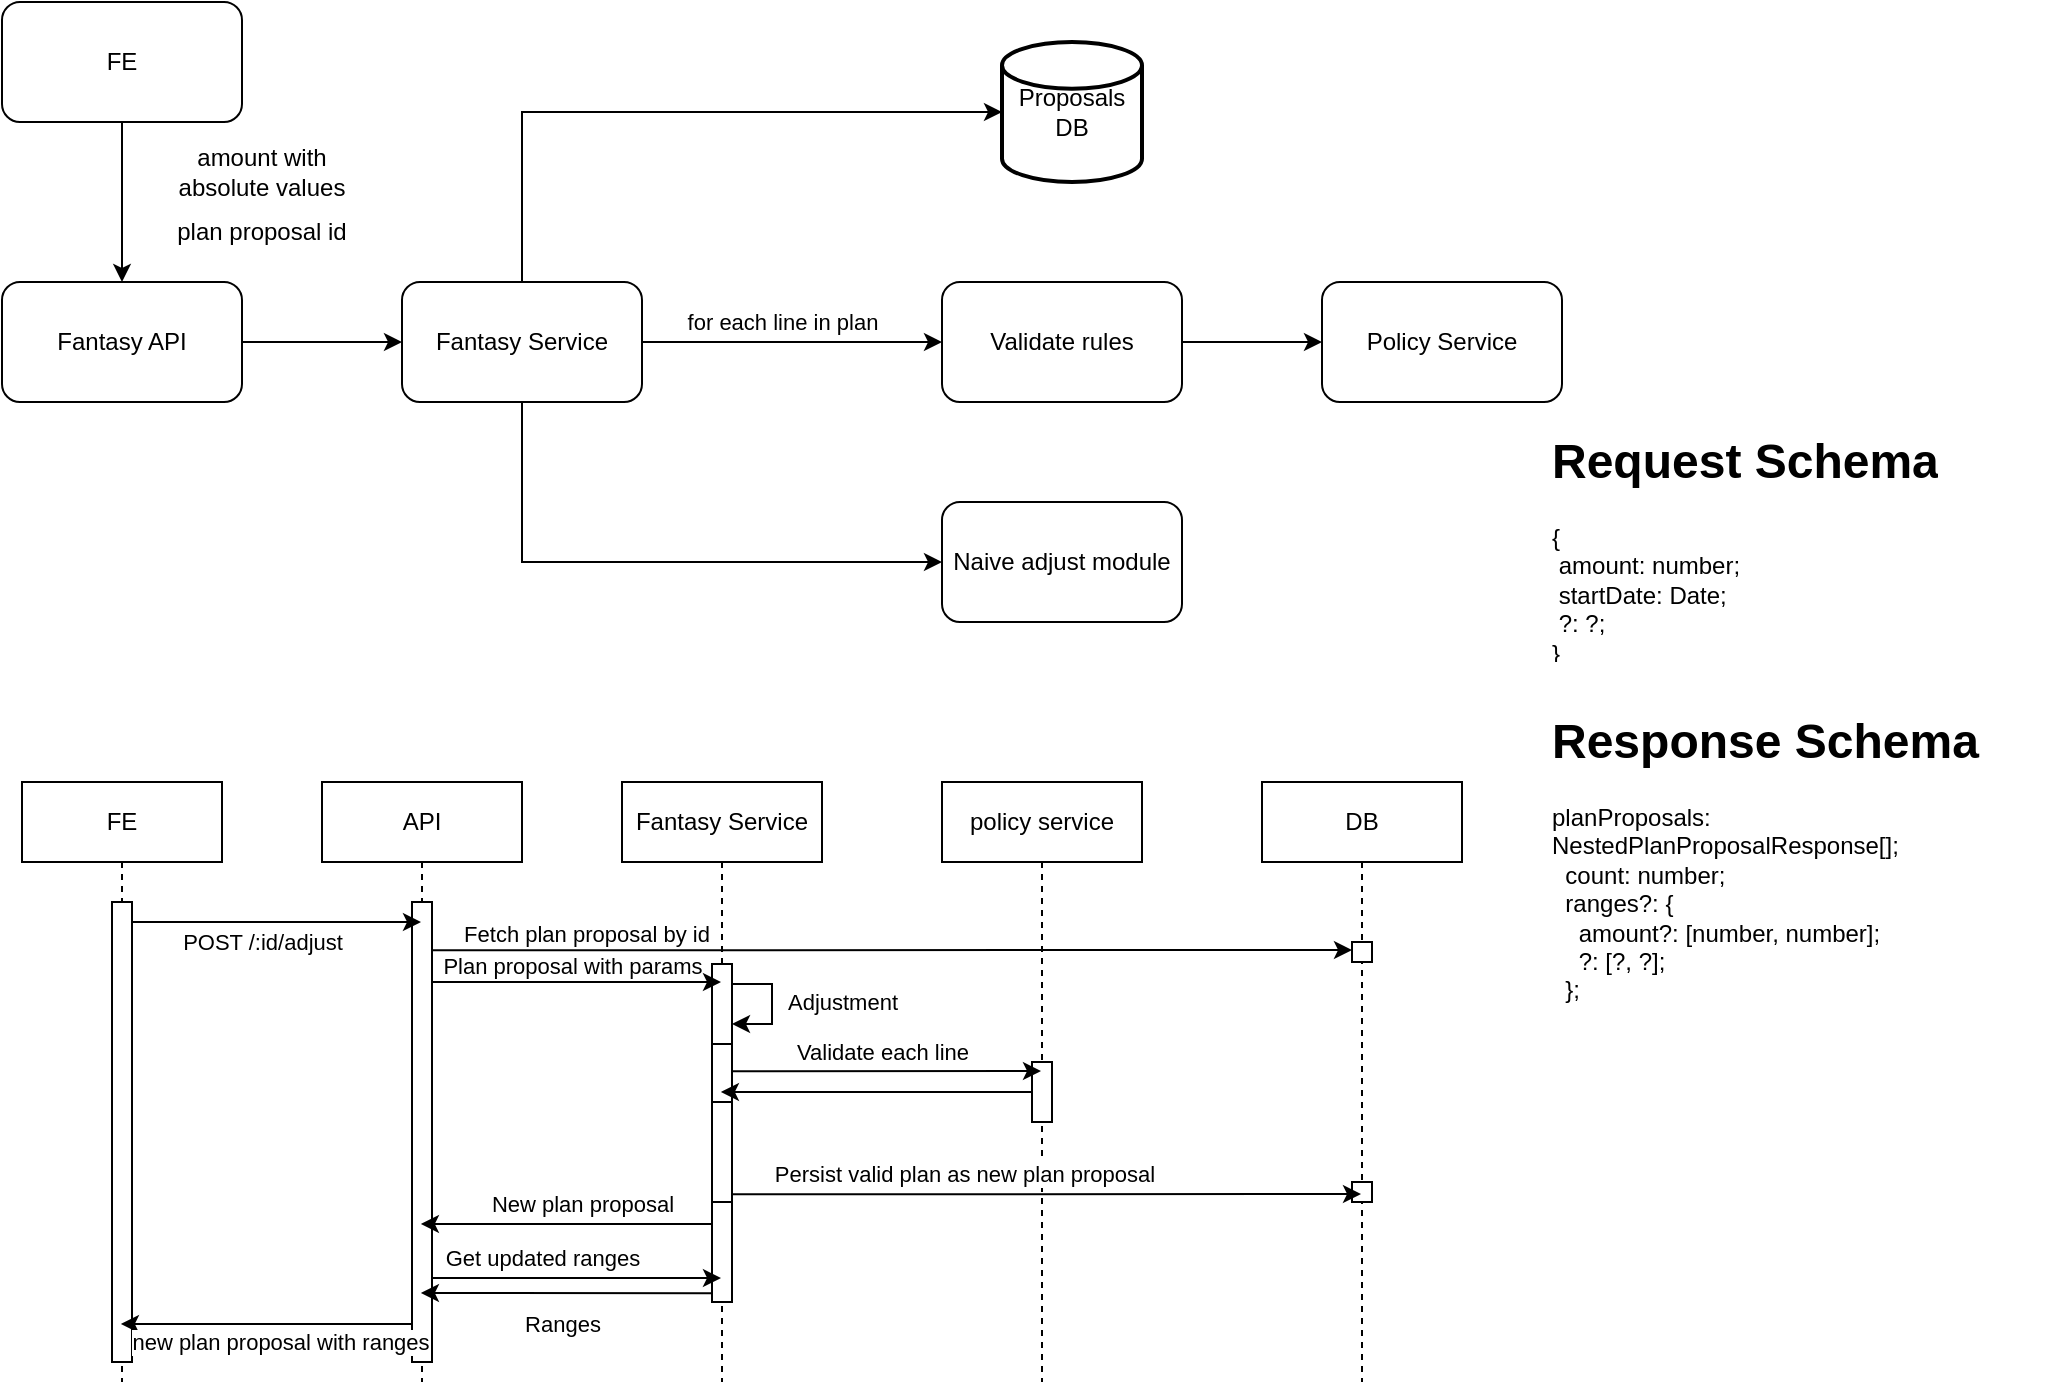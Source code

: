 <mxfile version="21.3.3" type="github">
  <diagram name="Page-1" id="6-jWXysLUgUMA5KTSQjJ">
    <mxGraphModel dx="1065" dy="718" grid="1" gridSize="10" guides="1" tooltips="1" connect="1" arrows="1" fold="1" page="1" pageScale="1" pageWidth="1169" pageHeight="827" math="0" shadow="0">
      <root>
        <mxCell id="0" />
        <mxCell id="1" parent="0" />
        <mxCell id="uTir8kQJI2ofQs20XQUx-3" value="" style="edgeStyle=orthogonalEdgeStyle;rounded=0;orthogonalLoop=1;jettySize=auto;html=1;" edge="1" parent="1" source="uTir8kQJI2ofQs20XQUx-1" target="uTir8kQJI2ofQs20XQUx-2">
          <mxGeometry relative="1" as="geometry" />
        </mxCell>
        <mxCell id="uTir8kQJI2ofQs20XQUx-1" value="FE" style="rounded=1;whiteSpace=wrap;html=1;" vertex="1" parent="1">
          <mxGeometry x="130" y="70" width="120" height="60" as="geometry" />
        </mxCell>
        <mxCell id="uTir8kQJI2ofQs20XQUx-6" style="edgeStyle=orthogonalEdgeStyle;rounded=0;orthogonalLoop=1;jettySize=auto;html=1;exitX=0.5;exitY=1;exitDx=0;exitDy=0;entryX=0;entryY=0.5;entryDx=0;entryDy=0;" edge="1" parent="1" source="uTir8kQJI2ofQs20XQUx-17" target="uTir8kQJI2ofQs20XQUx-4">
          <mxGeometry relative="1" as="geometry" />
        </mxCell>
        <mxCell id="uTir8kQJI2ofQs20XQUx-18" value="" style="edgeStyle=orthogonalEdgeStyle;rounded=0;orthogonalLoop=1;jettySize=auto;html=1;" edge="1" parent="1" source="uTir8kQJI2ofQs20XQUx-2" target="uTir8kQJI2ofQs20XQUx-17">
          <mxGeometry relative="1" as="geometry" />
        </mxCell>
        <mxCell id="uTir8kQJI2ofQs20XQUx-2" value="Fantasy API" style="rounded=1;whiteSpace=wrap;html=1;" vertex="1" parent="1">
          <mxGeometry x="130" y="210" width="120" height="60" as="geometry" />
        </mxCell>
        <mxCell id="uTir8kQJI2ofQs20XQUx-9" value="" style="edgeStyle=orthogonalEdgeStyle;rounded=0;orthogonalLoop=1;jettySize=auto;html=1;" edge="1" parent="1" source="uTir8kQJI2ofQs20XQUx-17" target="uTir8kQJI2ofQs20XQUx-8">
          <mxGeometry relative="1" as="geometry">
            <mxPoint x="560" y="250" as="sourcePoint" />
          </mxGeometry>
        </mxCell>
        <mxCell id="uTir8kQJI2ofQs20XQUx-19" value="for each line in plan" style="edgeLabel;html=1;align=center;verticalAlign=middle;resizable=0;points=[];" vertex="1" connectable="0" parent="uTir8kQJI2ofQs20XQUx-9">
          <mxGeometry x="-0.414" y="3" relative="1" as="geometry">
            <mxPoint x="26" y="-7" as="offset" />
          </mxGeometry>
        </mxCell>
        <mxCell id="uTir8kQJI2ofQs20XQUx-4" value="Naive adjust module" style="rounded=1;whiteSpace=wrap;html=1;" vertex="1" parent="1">
          <mxGeometry x="600" y="320" width="120" height="60" as="geometry" />
        </mxCell>
        <mxCell id="uTir8kQJI2ofQs20XQUx-21" style="edgeStyle=orthogonalEdgeStyle;rounded=0;orthogonalLoop=1;jettySize=auto;html=1;" edge="1" parent="1" source="uTir8kQJI2ofQs20XQUx-8" target="uTir8kQJI2ofQs20XQUx-15">
          <mxGeometry relative="1" as="geometry" />
        </mxCell>
        <mxCell id="uTir8kQJI2ofQs20XQUx-8" value="Validate rules" style="rounded=1;whiteSpace=wrap;html=1;" vertex="1" parent="1">
          <mxGeometry x="600" y="210" width="120" height="60" as="geometry" />
        </mxCell>
        <mxCell id="uTir8kQJI2ofQs20XQUx-13" value="amount with absolute values" style="text;html=1;strokeColor=none;fillColor=none;align=center;verticalAlign=middle;whiteSpace=wrap;rounded=0;" vertex="1" parent="1">
          <mxGeometry x="210" y="140" width="100" height="30" as="geometry" />
        </mxCell>
        <mxCell id="uTir8kQJI2ofQs20XQUx-14" value="plan proposal id" style="text;html=1;strokeColor=none;fillColor=none;align=center;verticalAlign=middle;whiteSpace=wrap;rounded=0;" vertex="1" parent="1">
          <mxGeometry x="210" y="170" width="100" height="30" as="geometry" />
        </mxCell>
        <mxCell id="uTir8kQJI2ofQs20XQUx-15" value="Policy Service" style="whiteSpace=wrap;html=1;rounded=1;" vertex="1" parent="1">
          <mxGeometry x="790" y="210" width="120" height="60" as="geometry" />
        </mxCell>
        <mxCell id="uTir8kQJI2ofQs20XQUx-24" style="edgeStyle=orthogonalEdgeStyle;rounded=0;orthogonalLoop=1;jettySize=auto;html=1;entryX=0;entryY=0.5;entryDx=0;entryDy=0;entryPerimeter=0;exitX=0.5;exitY=0;exitDx=0;exitDy=0;" edge="1" parent="1" source="uTir8kQJI2ofQs20XQUx-17" target="uTir8kQJI2ofQs20XQUx-23">
          <mxGeometry relative="1" as="geometry" />
        </mxCell>
        <mxCell id="uTir8kQJI2ofQs20XQUx-17" value="Fantasy Service" style="whiteSpace=wrap;html=1;rounded=1;" vertex="1" parent="1">
          <mxGeometry x="330" y="210" width="120" height="60" as="geometry" />
        </mxCell>
        <mxCell id="uTir8kQJI2ofQs20XQUx-22" value="FE" style="shape=umlLifeline;perimeter=lifelinePerimeter;whiteSpace=wrap;html=1;container=1;dropTarget=0;collapsible=0;recursiveResize=0;outlineConnect=0;portConstraint=eastwest;newEdgeStyle={&quot;edgeStyle&quot;:&quot;elbowEdgeStyle&quot;,&quot;elbow&quot;:&quot;vertical&quot;,&quot;curved&quot;:0,&quot;rounded&quot;:0};" vertex="1" parent="1">
          <mxGeometry x="140" y="460" width="100" height="300" as="geometry" />
        </mxCell>
        <mxCell id="uTir8kQJI2ofQs20XQUx-26" value="" style="html=1;points=[];perimeter=orthogonalPerimeter;outlineConnect=0;targetShapes=umlLifeline;portConstraint=eastwest;newEdgeStyle={&quot;edgeStyle&quot;:&quot;elbowEdgeStyle&quot;,&quot;elbow&quot;:&quot;vertical&quot;,&quot;curved&quot;:0,&quot;rounded&quot;:0};" vertex="1" parent="uTir8kQJI2ofQs20XQUx-22">
          <mxGeometry x="45" y="60" width="10" height="230" as="geometry" />
        </mxCell>
        <mxCell id="uTir8kQJI2ofQs20XQUx-23" value="Proposals DB" style="strokeWidth=2;html=1;shape=mxgraph.flowchart.database;whiteSpace=wrap;" vertex="1" parent="1">
          <mxGeometry x="630" y="90" width="70" height="70" as="geometry" />
        </mxCell>
        <mxCell id="uTir8kQJI2ofQs20XQUx-27" value="API" style="shape=umlLifeline;perimeter=lifelinePerimeter;whiteSpace=wrap;html=1;container=1;dropTarget=0;collapsible=0;recursiveResize=0;outlineConnect=0;portConstraint=eastwest;newEdgeStyle={&quot;edgeStyle&quot;:&quot;elbowEdgeStyle&quot;,&quot;elbow&quot;:&quot;vertical&quot;,&quot;curved&quot;:0,&quot;rounded&quot;:0};" vertex="1" parent="1">
          <mxGeometry x="290" y="460" width="100" height="300" as="geometry" />
        </mxCell>
        <mxCell id="uTir8kQJI2ofQs20XQUx-28" value="" style="html=1;points=[];perimeter=orthogonalPerimeter;outlineConnect=0;targetShapes=umlLifeline;portConstraint=eastwest;newEdgeStyle={&quot;edgeStyle&quot;:&quot;elbowEdgeStyle&quot;,&quot;elbow&quot;:&quot;vertical&quot;,&quot;curved&quot;:0,&quot;rounded&quot;:0};" vertex="1" parent="uTir8kQJI2ofQs20XQUx-27">
          <mxGeometry x="45" y="60" width="10" height="230" as="geometry" />
        </mxCell>
        <mxCell id="uTir8kQJI2ofQs20XQUx-29" value="Fantasy Service" style="shape=umlLifeline;perimeter=lifelinePerimeter;whiteSpace=wrap;html=1;container=1;dropTarget=0;collapsible=0;recursiveResize=0;outlineConnect=0;portConstraint=eastwest;newEdgeStyle={&quot;edgeStyle&quot;:&quot;elbowEdgeStyle&quot;,&quot;elbow&quot;:&quot;vertical&quot;,&quot;curved&quot;:0,&quot;rounded&quot;:0};" vertex="1" parent="1">
          <mxGeometry x="440" y="460" width="100" height="300" as="geometry" />
        </mxCell>
        <mxCell id="uTir8kQJI2ofQs20XQUx-30" value="" style="html=1;points=[];perimeter=orthogonalPerimeter;outlineConnect=0;targetShapes=umlLifeline;portConstraint=eastwest;newEdgeStyle={&quot;edgeStyle&quot;:&quot;elbowEdgeStyle&quot;,&quot;elbow&quot;:&quot;vertical&quot;,&quot;curved&quot;:0,&quot;rounded&quot;:0};" vertex="1" parent="uTir8kQJI2ofQs20XQUx-29">
          <mxGeometry x="45" y="91" width="10" height="40" as="geometry" />
        </mxCell>
        <mxCell id="uTir8kQJI2ofQs20XQUx-37" value="Adjustment" style="edgeStyle=elbowEdgeStyle;rounded=0;orthogonalLoop=1;jettySize=auto;html=1;elbow=horizontal;curved=0;" edge="1" parent="uTir8kQJI2ofQs20XQUx-29" source="uTir8kQJI2ofQs20XQUx-30" target="uTir8kQJI2ofQs20XQUx-30">
          <mxGeometry y="35" relative="1" as="geometry">
            <mxPoint y="-1" as="offset" />
          </mxGeometry>
        </mxCell>
        <mxCell id="uTir8kQJI2ofQs20XQUx-41" value="" style="html=1;points=[];perimeter=orthogonalPerimeter;outlineConnect=0;targetShapes=umlLifeline;portConstraint=eastwest;newEdgeStyle={&quot;edgeStyle&quot;:&quot;elbowEdgeStyle&quot;,&quot;elbow&quot;:&quot;vertical&quot;,&quot;curved&quot;:0,&quot;rounded&quot;:0};" vertex="1" parent="uTir8kQJI2ofQs20XQUx-29">
          <mxGeometry x="45" y="131" width="10" height="50" as="geometry" />
        </mxCell>
        <mxCell id="uTir8kQJI2ofQs20XQUx-48" value="" style="html=1;points=[];perimeter=orthogonalPerimeter;outlineConnect=0;targetShapes=umlLifeline;portConstraint=eastwest;newEdgeStyle={&quot;edgeStyle&quot;:&quot;elbowEdgeStyle&quot;,&quot;elbow&quot;:&quot;vertical&quot;,&quot;curved&quot;:0,&quot;rounded&quot;:0};" vertex="1" parent="uTir8kQJI2ofQs20XQUx-29">
          <mxGeometry x="45" y="160" width="10" height="50" as="geometry" />
        </mxCell>
        <mxCell id="uTir8kQJI2ofQs20XQUx-58" value="" style="html=1;points=[];perimeter=orthogonalPerimeter;outlineConnect=0;targetShapes=umlLifeline;portConstraint=eastwest;newEdgeStyle={&quot;edgeStyle&quot;:&quot;elbowEdgeStyle&quot;,&quot;elbow&quot;:&quot;vertical&quot;,&quot;curved&quot;:0,&quot;rounded&quot;:0};" vertex="1" parent="uTir8kQJI2ofQs20XQUx-29">
          <mxGeometry x="45" y="210" width="10" height="50" as="geometry" />
        </mxCell>
        <mxCell id="uTir8kQJI2ofQs20XQUx-35" value="policy service" style="shape=umlLifeline;perimeter=lifelinePerimeter;whiteSpace=wrap;html=1;container=1;dropTarget=0;collapsible=0;recursiveResize=0;outlineConnect=0;portConstraint=eastwest;newEdgeStyle={&quot;edgeStyle&quot;:&quot;elbowEdgeStyle&quot;,&quot;elbow&quot;:&quot;vertical&quot;,&quot;curved&quot;:0,&quot;rounded&quot;:0};" vertex="1" parent="1">
          <mxGeometry x="600" y="460" width="100" height="300" as="geometry" />
        </mxCell>
        <mxCell id="uTir8kQJI2ofQs20XQUx-36" value="" style="html=1;points=[];perimeter=orthogonalPerimeter;outlineConnect=0;targetShapes=umlLifeline;portConstraint=eastwest;newEdgeStyle={&quot;edgeStyle&quot;:&quot;elbowEdgeStyle&quot;,&quot;elbow&quot;:&quot;vertical&quot;,&quot;curved&quot;:0,&quot;rounded&quot;:0};" vertex="1" parent="uTir8kQJI2ofQs20XQUx-35">
          <mxGeometry x="45" y="140" width="10" height="30" as="geometry" />
        </mxCell>
        <mxCell id="uTir8kQJI2ofQs20XQUx-43" value="DB" style="shape=umlLifeline;perimeter=lifelinePerimeter;whiteSpace=wrap;html=1;container=1;dropTarget=0;collapsible=0;recursiveResize=0;outlineConnect=0;portConstraint=eastwest;newEdgeStyle={&quot;edgeStyle&quot;:&quot;elbowEdgeStyle&quot;,&quot;elbow&quot;:&quot;vertical&quot;,&quot;curved&quot;:0,&quot;rounded&quot;:0};" vertex="1" parent="1">
          <mxGeometry x="760" y="460" width="100" height="300" as="geometry" />
        </mxCell>
        <mxCell id="uTir8kQJI2ofQs20XQUx-44" value="" style="html=1;points=[];perimeter=orthogonalPerimeter;outlineConnect=0;targetShapes=umlLifeline;portConstraint=eastwest;newEdgeStyle={&quot;edgeStyle&quot;:&quot;elbowEdgeStyle&quot;,&quot;elbow&quot;:&quot;vertical&quot;,&quot;curved&quot;:0,&quot;rounded&quot;:0};" vertex="1" parent="uTir8kQJI2ofQs20XQUx-43">
          <mxGeometry x="45" y="200" width="10" height="10" as="geometry" />
        </mxCell>
        <mxCell id="uTir8kQJI2ofQs20XQUx-45" style="edgeStyle=elbowEdgeStyle;rounded=0;orthogonalLoop=1;jettySize=auto;html=1;elbow=vertical;curved=0;" edge="1" parent="1">
          <mxGeometry relative="1" as="geometry">
            <mxPoint x="495" y="604.684" as="sourcePoint" />
            <mxPoint x="649.5" y="604.632" as="targetPoint" />
          </mxGeometry>
        </mxCell>
        <mxCell id="uTir8kQJI2ofQs20XQUx-47" value="Validate each line" style="edgeLabel;html=1;align=center;verticalAlign=middle;resizable=0;points=[];" vertex="1" connectable="0" parent="uTir8kQJI2ofQs20XQUx-45">
          <mxGeometry x="-0.503" y="4" relative="1" as="geometry">
            <mxPoint x="36" y="-6" as="offset" />
          </mxGeometry>
        </mxCell>
        <mxCell id="uTir8kQJI2ofQs20XQUx-46" style="edgeStyle=elbowEdgeStyle;rounded=0;orthogonalLoop=1;jettySize=auto;html=1;elbow=vertical;curved=0;" edge="1" parent="1" source="uTir8kQJI2ofQs20XQUx-36">
          <mxGeometry relative="1" as="geometry">
            <mxPoint x="489.447" y="615.158" as="targetPoint" />
          </mxGeometry>
        </mxCell>
        <mxCell id="uTir8kQJI2ofQs20XQUx-50" value="" style="edgeStyle=elbowEdgeStyle;rounded=0;orthogonalLoop=1;jettySize=auto;html=1;elbow=vertical;curved=0;" edge="1" parent="1" target="uTir8kQJI2ofQs20XQUx-43">
          <mxGeometry relative="1" as="geometry">
            <mxPoint x="495" y="666.158" as="sourcePoint" />
            <mxPoint x="840" y="666" as="targetPoint" />
            <Array as="points" />
          </mxGeometry>
        </mxCell>
        <mxCell id="uTir8kQJI2ofQs20XQUx-51" value="Persist valid plan as new plan proposal" style="edgeLabel;html=1;align=center;verticalAlign=middle;resizable=0;points=[];" vertex="1" connectable="0" parent="uTir8kQJI2ofQs20XQUx-50">
          <mxGeometry x="-0.855" y="1" relative="1" as="geometry">
            <mxPoint x="93" y="-9" as="offset" />
          </mxGeometry>
        </mxCell>
        <mxCell id="uTir8kQJI2ofQs20XQUx-52" style="edgeStyle=elbowEdgeStyle;rounded=0;orthogonalLoop=1;jettySize=auto;html=1;elbow=vertical;curved=0;" edge="1" parent="1">
          <mxGeometry relative="1" as="geometry">
            <mxPoint x="485" y="681" as="sourcePoint" />
            <mxPoint x="339.447" y="681" as="targetPoint" />
            <Array as="points">
              <mxPoint x="430" y="681" />
            </Array>
          </mxGeometry>
        </mxCell>
        <mxCell id="uTir8kQJI2ofQs20XQUx-56" value="New plan proposal" style="edgeLabel;html=1;align=center;verticalAlign=middle;resizable=0;points=[];" vertex="1" connectable="0" parent="uTir8kQJI2ofQs20XQUx-52">
          <mxGeometry x="0.157" y="4" relative="1" as="geometry">
            <mxPoint x="19" y="-14" as="offset" />
          </mxGeometry>
        </mxCell>
        <mxCell id="uTir8kQJI2ofQs20XQUx-53" style="edgeStyle=elbowEdgeStyle;rounded=0;orthogonalLoop=1;jettySize=auto;html=1;elbow=vertical;curved=0;" edge="1" parent="1" source="uTir8kQJI2ofQs20XQUx-28" target="uTir8kQJI2ofQs20XQUx-29">
          <mxGeometry relative="1" as="geometry">
            <Array as="points">
              <mxPoint x="410" y="560" />
              <mxPoint x="393" y="540" />
            </Array>
          </mxGeometry>
        </mxCell>
        <mxCell id="uTir8kQJI2ofQs20XQUx-65" value="Plan proposal with params" style="edgeLabel;html=1;align=center;verticalAlign=middle;resizable=0;points=[];" vertex="1" connectable="0" parent="uTir8kQJI2ofQs20XQUx-53">
          <mxGeometry x="-0.17" y="3" relative="1" as="geometry">
            <mxPoint x="10" y="-5" as="offset" />
          </mxGeometry>
        </mxCell>
        <mxCell id="uTir8kQJI2ofQs20XQUx-54" style="edgeStyle=elbowEdgeStyle;rounded=0;orthogonalLoop=1;jettySize=auto;html=1;elbow=vertical;curved=0;" edge="1" parent="1" source="uTir8kQJI2ofQs20XQUx-26" target="uTir8kQJI2ofQs20XQUx-27">
          <mxGeometry relative="1" as="geometry">
            <Array as="points">
              <mxPoint x="260" y="530" />
            </Array>
          </mxGeometry>
        </mxCell>
        <mxCell id="uTir8kQJI2ofQs20XQUx-64" value="POST /:id/adjust" style="edgeLabel;html=1;align=center;verticalAlign=middle;resizable=0;points=[];" vertex="1" connectable="0" parent="uTir8kQJI2ofQs20XQUx-54">
          <mxGeometry x="0.056" relative="1" as="geometry">
            <mxPoint x="-12" y="10" as="offset" />
          </mxGeometry>
        </mxCell>
        <mxCell id="uTir8kQJI2ofQs20XQUx-55" style="edgeStyle=elbowEdgeStyle;rounded=0;orthogonalLoop=1;jettySize=auto;html=1;elbow=vertical;curved=0;" edge="1" parent="1">
          <mxGeometry relative="1" as="geometry">
            <mxPoint x="335" y="731" as="sourcePoint" />
            <mxPoint x="189.447" y="731" as="targetPoint" />
            <Array as="points">
              <mxPoint x="280" y="731" />
            </Array>
          </mxGeometry>
        </mxCell>
        <mxCell id="uTir8kQJI2ofQs20XQUx-57" value="new plan proposal with ranges" style="edgeLabel;html=1;align=center;verticalAlign=middle;resizable=0;points=[];" vertex="1" connectable="0" parent="uTir8kQJI2ofQs20XQUx-55">
          <mxGeometry x="0.222" relative="1" as="geometry">
            <mxPoint x="23" y="9" as="offset" />
          </mxGeometry>
        </mxCell>
        <mxCell id="uTir8kQJI2ofQs20XQUx-59" style="edgeStyle=elbowEdgeStyle;rounded=0;orthogonalLoop=1;jettySize=auto;html=1;elbow=vertical;curved=0;" edge="1" parent="1">
          <mxGeometry relative="1" as="geometry">
            <mxPoint x="345" y="708" as="sourcePoint" />
            <mxPoint x="489.5" y="708" as="targetPoint" />
            <Array as="points">
              <mxPoint x="393" y="708" />
            </Array>
          </mxGeometry>
        </mxCell>
        <mxCell id="uTir8kQJI2ofQs20XQUx-60" value="Get updated ranges" style="edgeLabel;html=1;align=center;verticalAlign=middle;resizable=0;points=[];" vertex="1" connectable="0" parent="uTir8kQJI2ofQs20XQUx-59">
          <mxGeometry x="-0.475" relative="1" as="geometry">
            <mxPoint x="17" y="-10" as="offset" />
          </mxGeometry>
        </mxCell>
        <mxCell id="uTir8kQJI2ofQs20XQUx-61" style="edgeStyle=elbowEdgeStyle;rounded=0;orthogonalLoop=1;jettySize=auto;html=1;elbow=vertical;curved=0;" edge="1" parent="1">
          <mxGeometry relative="1" as="geometry">
            <mxPoint x="485" y="715.632" as="sourcePoint" />
            <mxPoint x="339.447" y="715.632" as="targetPoint" />
          </mxGeometry>
        </mxCell>
        <mxCell id="uTir8kQJI2ofQs20XQUx-62" value="Ranges" style="edgeLabel;html=1;align=center;verticalAlign=middle;resizable=0;points=[];" vertex="1" connectable="0" parent="uTir8kQJI2ofQs20XQUx-61">
          <mxGeometry x="0.287" y="3" relative="1" as="geometry">
            <mxPoint x="19" y="12" as="offset" />
          </mxGeometry>
        </mxCell>
        <mxCell id="uTir8kQJI2ofQs20XQUx-73" value="" style="edgeStyle=elbowEdgeStyle;rounded=0;orthogonalLoop=1;jettySize=auto;html=1;elbow=vertical;curved=0;" edge="1" parent="1">
          <mxGeometry relative="1" as="geometry">
            <mxPoint x="345" y="544.158" as="sourcePoint" />
            <mxPoint x="805" y="544.158" as="targetPoint" />
            <Array as="points" />
          </mxGeometry>
        </mxCell>
        <mxCell id="uTir8kQJI2ofQs20XQUx-74" value="Fetch plan proposal by id" style="edgeLabel;html=1;align=center;verticalAlign=middle;resizable=0;points=[];" vertex="1" connectable="0" parent="uTir8kQJI2ofQs20XQUx-73">
          <mxGeometry x="-0.769" y="5" relative="1" as="geometry">
            <mxPoint x="24" y="-3" as="offset" />
          </mxGeometry>
        </mxCell>
        <mxCell id="uTir8kQJI2ofQs20XQUx-72" value="" style="html=1;points=[];perimeter=orthogonalPerimeter;outlineConnect=0;targetShapes=umlLifeline;portConstraint=eastwest;newEdgeStyle={&quot;edgeStyle&quot;:&quot;elbowEdgeStyle&quot;,&quot;elbow&quot;:&quot;vertical&quot;,&quot;curved&quot;:0,&quot;rounded&quot;:0};" vertex="1" parent="1">
          <mxGeometry x="805" y="540" width="10" height="10" as="geometry" />
        </mxCell>
        <mxCell id="uTir8kQJI2ofQs20XQUx-75" value="&lt;h1&gt;Request Schema&lt;/h1&gt;&lt;div&gt;{&lt;/div&gt;&lt;div&gt;&lt;span style=&quot;white-space: pre;&quot;&gt;	&lt;/span&gt;amount: number;&lt;br&gt;&lt;/div&gt;&lt;div&gt;&lt;span style=&quot;white-space: pre;&quot;&gt;	&lt;/span&gt;startDate: Date;&lt;br&gt;&lt;/div&gt;&lt;div&gt;&lt;span style=&quot;white-space: pre;&quot;&gt;	&lt;/span&gt;?: ?;&lt;br&gt;&lt;/div&gt;&lt;div&gt;}&lt;/div&gt;" style="text;html=1;strokeColor=none;fillColor=none;spacing=5;spacingTop=-20;whiteSpace=wrap;overflow=hidden;rounded=0;" vertex="1" parent="1">
          <mxGeometry x="900" y="280" width="220" height="120" as="geometry" />
        </mxCell>
        <mxCell id="uTir8kQJI2ofQs20XQUx-76" value="&lt;h1&gt;Response Schema&lt;/h1&gt;&lt;div&gt;planProposals: NestedPlanProposalResponse[];&lt;br&gt;&amp;nbsp; count: number;&lt;br&gt;&lt;span class=&quot;Apple-converted-space&quot;&gt;&amp;nbsp; &lt;/span&gt;ranges?: {&lt;br&gt;&lt;span class=&quot;Apple-converted-space&quot;&gt;&amp;nbsp; &amp;nbsp; &lt;/span&gt;amount?: [number, number];&lt;/div&gt;&lt;div&gt;&amp;nbsp; &amp;nbsp; ?: [?, ?];&lt;br&gt;&lt;span class=&quot;Apple-converted-space&quot;&gt;&amp;nbsp; &lt;/span&gt;};&lt;/div&gt;" style="text;html=1;strokeColor=none;fillColor=none;spacing=5;spacingTop=-20;whiteSpace=wrap;overflow=hidden;rounded=0;" vertex="1" parent="1">
          <mxGeometry x="900" y="420" width="260" height="160" as="geometry" />
        </mxCell>
      </root>
    </mxGraphModel>
  </diagram>
</mxfile>
